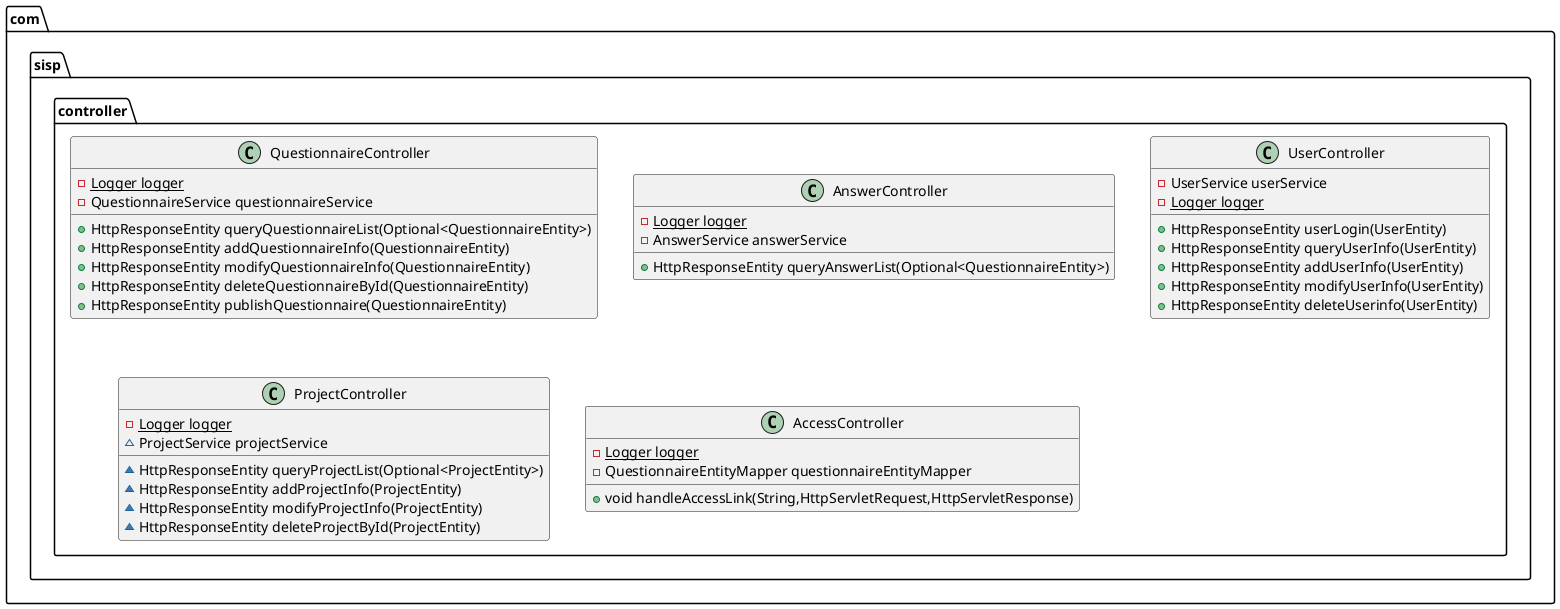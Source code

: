 @startuml
class com.sisp.controller.QuestionnaireController {
- {static} Logger logger
- QuestionnaireService questionnaireService
+ HttpResponseEntity queryQuestionnaireList(Optional<QuestionnaireEntity>)
+ HttpResponseEntity addQuestionnaireInfo(QuestionnaireEntity)
+ HttpResponseEntity modifyQuestionnaireInfo(QuestionnaireEntity)
+ HttpResponseEntity deleteQuestionnaireById(QuestionnaireEntity)
+ HttpResponseEntity publishQuestionnaire(QuestionnaireEntity)
}
class com.sisp.controller.AnswerController {
- {static} Logger logger
- AnswerService answerService
+ HttpResponseEntity queryAnswerList(Optional<QuestionnaireEntity>)
}
class com.sisp.controller.UserController {
- UserService userService
- {static} Logger logger
+ HttpResponseEntity userLogin(UserEntity)
+ HttpResponseEntity queryUserInfo(UserEntity)
+ HttpResponseEntity addUserInfo(UserEntity)
+ HttpResponseEntity modifyUserInfo(UserEntity)
+ HttpResponseEntity deleteUserinfo(UserEntity)
}
class com.sisp.controller.ProjectController {
- {static} Logger logger
~ ProjectService projectService
~ HttpResponseEntity queryProjectList(Optional<ProjectEntity>)
~ HttpResponseEntity addProjectInfo(ProjectEntity)
~ HttpResponseEntity modifyProjectInfo(ProjectEntity)
~ HttpResponseEntity deleteProjectById(ProjectEntity)
}
class com.sisp.controller.AccessController {
- {static} Logger logger
- QuestionnaireEntityMapper questionnaireEntityMapper
+ void handleAccessLink(String,HttpServletRequest,HttpServletResponse)
}
@enduml